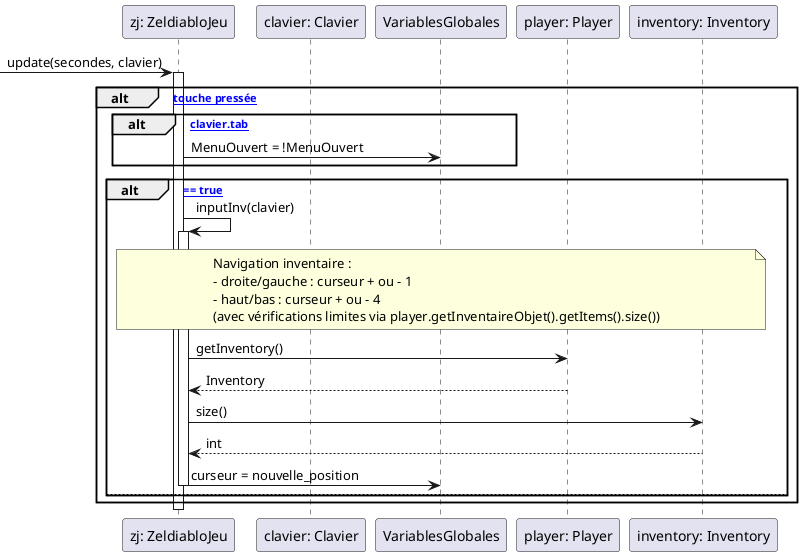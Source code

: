 @startuml

participant "zj: ZeldiabloJeu" as ZJ
participant "clavier: Clavier" as Clavier
participant "VariablesGlobales" as VG
participant "player: Player" as Player
participant "inventory: Inventory" as Inventory

-> ZJ : update(secondes, clavier)
activate ZJ

alt [. touche pressée]
    
    alt [clavier.tab]
        ZJ -> VG : MenuOuvert = !MenuOuvert
    end
    
    alt [MenuOuvert == true]
        ZJ -> ZJ : inputInv(clavier)
        activate ZJ
        
        note over ZJ, Inventory : Navigation inventaire :\n- droite/gauche : curseur + ou - 1\n- haut/bas : curseur + ou - 4\n(avec vérifications limites via player.getInventaireObjet().getItems().size())
        
        ZJ -> Player : getInventory()
        Player --> ZJ : Inventory
        
        ZJ -> Inventory : size()
        Inventory --> ZJ : int
        
        ZJ -> VG : curseur = nouvelle_position
        
        deactivate ZJ
    else
        note right : inputLaby(clavier) appelé
    end
    
end

deactivate ZJ

@enduml
